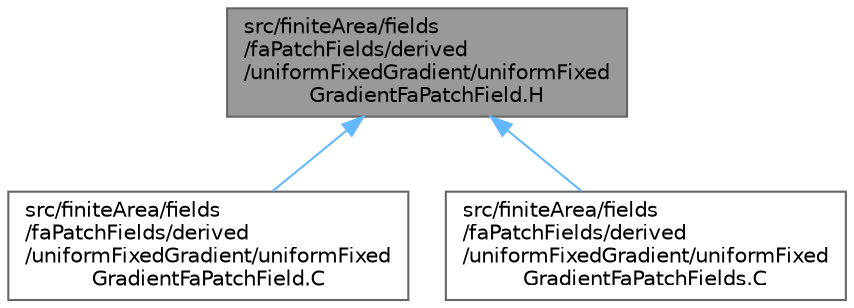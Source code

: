 digraph "src/finiteArea/fields/faPatchFields/derived/uniformFixedGradient/uniformFixedGradientFaPatchField.H"
{
 // LATEX_PDF_SIZE
  bgcolor="transparent";
  edge [fontname=Helvetica,fontsize=10,labelfontname=Helvetica,labelfontsize=10];
  node [fontname=Helvetica,fontsize=10,shape=box,height=0.2,width=0.4];
  Node1 [id="Node000001",label="src/finiteArea/fields\l/faPatchFields/derived\l/uniformFixedGradient/uniformFixed\lGradientFaPatchField.H",height=0.2,width=0.4,color="gray40", fillcolor="grey60", style="filled", fontcolor="black",tooltip=" "];
  Node1 -> Node2 [id="edge1_Node000001_Node000002",dir="back",color="steelblue1",style="solid",tooltip=" "];
  Node2 [id="Node000002",label="src/finiteArea/fields\l/faPatchFields/derived\l/uniformFixedGradient/uniformFixed\lGradientFaPatchField.C",height=0.2,width=0.4,color="grey40", fillcolor="white", style="filled",URL="$uniformFixedGradientFaPatchField_8C.html",tooltip=" "];
  Node1 -> Node3 [id="edge2_Node000001_Node000003",dir="back",color="steelblue1",style="solid",tooltip=" "];
  Node3 [id="Node000003",label="src/finiteArea/fields\l/faPatchFields/derived\l/uniformFixedGradient/uniformFixed\lGradientFaPatchFields.C",height=0.2,width=0.4,color="grey40", fillcolor="white", style="filled",URL="$uniformFixedGradientFaPatchFields_8C.html",tooltip=" "];
}
